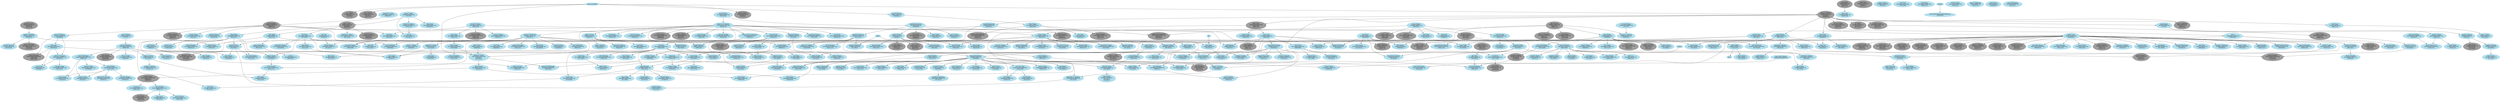 # $FreeBSD$

# This file is meant to list all FreeBSD src committers and describe the
# mentor-mentee relationships between them.
# The graphical output can be generated from this file with the following
# command:
# $ dot -T png -o file.png committers-src.dot
#
# The dot binary is part of the graphics/graphviz port.

digraph src {

# Node definitions follow this example:
#
#   foo [label="Foo Bar\nfoo@FreeBSD.org\n????/??/??"]
#
# ????/??/?? is the date when the commit bit was obtained, usually the one you
# can find in git logs for the access file in the internal/admin branch.
# Use YYYY/MM/DD format.
#
# For returned commit bits, the node definition will follow this example:
#
#   foo [label="Foo Bar\nfoo@FreeBSD.org\n????/??/??\n????/??/??"]
#
# The first date is the same as for an active committer, the second date is
# the date when the commit bit has been returned. Again, check git logs.

node [color=grey62, style=filled, bgcolor=black];

# Alumni go here.. Try to keep things sorted.

alm [label="Andrew Moore\nalm@FreeBSD.org\n1993/06/12\n????/??/??"]
anholt [label="Eric Anholt\nanholt@FreeBSD.org\n2002/04/22\n2008/08/07"]
archie [label="Archie Cobbs\narchie@FreeBSD.org\n1998/11/06\n2006/06/09"]
arr [label="Andrew R. Reiter\narr@FreeBSD.org\n2001/11/02\n2005/05/25"]
arun [label="Arun Sharma\narun@FreeBSD.org\n2003/03/06\n2006/12/16"]
asmodai [label="Jeroen Ruigrok\nasmodai@FreeBSD.org\n1999/12/16\n2001/11/16"]
benjsc [label="Benjamin Close\nbenjsc@FreeBSD.org\n2007/02/09\n2010/09/15"]
billf [label="Bill Fumerola\nbillf@FreeBSD.org\n1998/11/11\n2008/11/10"]
bmah [label="Bruce A. Mah\nbmah@FreeBSD.org\n2002/01/29\n2009/09/13"]
bmilekic [label="Bosko Milekic\nbmilekic@FreeBSD.org\n2000/09/21\n2008/11/10"]
bushman [label="Michael Bushkov\nbushman@FreeBSD.org\n2007/03/10\n2010/04/29"]
carl [label="Carl Delsey\ncarl@FreeBSD.org\n2013/01/14\n2014/03/06"]
ceri [label="Ceri Davies\nceri@FreeBSD.org\n2006/11/07\n2012/03/07"]
cjc [label="Crist J. Clark\ncjc@FreeBSD.org\n2001/06/01\n2006/12/29"]
davidxu [label="David Xu\ndavidxu@FreeBSD.org\n2002/09/02\n2014/04/14"]
dds [label="Diomidis Spinellis\ndds@FreeBSD.org\n2003/06/20\n2010/09/22"]
dhartmei [label="Daniel Hartmeier\ndhartmei@FreeBSD.org\n2004/04/06\n2008/12/08"]
dmlb [label="Duncan Barclay\ndmlb@FreeBSD.org\n2001/12/14\n2008/11/10"]
dougb [label="Doug Barton\ndougb@FreeBSD.org\n2000/10/26\n2012/10/08"]
eik [label="Oliver Eikemeier\neik@FreeBSD.org\n2004/05/20\n2008/11/10"]
furuta [label="Atsushi Furuta\nfuruta@FreeBSD.org\n2000/06/21\n2003/03/08"]
gj [label="Gary L. Jennejohn\ngj@FreeBSD.org\n1994/??/??\n2006/04/28"]
groudier [label="Gerard Roudier\ngroudier@FreeBSD.org\n1999/12/30\n2006/04/06"]
jake [label="Jake Burkholder\njake@FreeBSD.org\n2000/05/16\n2008/11/10"]
jayanth [label="Jayanth Vijayaraghavan\njayanth@FreeBSD.org\n2000/05/08\n2008/11/10"]
jb [label="John Birrell\njb@FreeBSD.org\n1997/03/27\n2009/12/15"]
jdp [label="John Polstra\njdp@FreeBSD.org\n1995/12/07\n2008/02/26"]
jedgar [label="Chris D. Faulhaber\njedgar@FreeBSD.org\n1999/12/15\n2006/04/07"]
jkh [label="Jordan K. Hubbard\njkh@FreeBSD.org\n1993/06/12\n2008/06/13"]
jlemon [label="Jonathan Lemon\njlemon@FreeBSD.org\n1997/08/14\n2008/11/10"]
joe [label="Josef Karthauser\njoe@FreeBSD.org\n1999/10/22\n2008/08/10"]
jtc [label="J.T. Conklin\njtc@FreeBSD.org\n1993/06/12\n????/??/??"]
kargl [label="Steven G. Kargl\nkargl@FreeBSD.org\n2011/01/17\n2015/06/28"]
kbyanc [label="Kelly Yancey\nkbyanc@FreeBSD.org\n2000/07/11\n2006/07/25"]
keichii [label="Michael Wu\nkeichii@FreeBSD.org\n2001/03/07\n2006/04/28"]
linimon [label="Mark Linimon\nlinimon@FreeBSD.org\n2006/09/30\n2008/05/04"]
lulf [label="Ulf Lilleengen\nlulf@FreeBSD.org\n2007/10/24\n2012/01/19"]
mb [label="Maxim Bolotin\nmb@FreeBSD.org\n2000/04/06\n2003/03/08"]
marks [label="Mark Santcroos\nmarks@FreeBSD.org\n2004/03/18\n2008/09/29"]
mike [label="Mike Barcroft\nmike@FreeBSD.org\n2001/07/17\n2006/04/28"]
msmith [label="Mike Smith\nmsmith@FreeBSD.org\n1996/10/22\n2003/12/15"]
murray [label="Murray Stokely\nmurray@FreeBSD.org\n2000/04/05\n2010/07/25"]
mux [label="Maxime Henrion\nmux@FreeBSD.org\n2002/03/03\n2011/06/22"]
nate [label="Nate Willams\nnate@FreeBSD.org\n1993/06/12\n2003/12/15"]
njl [label="Nate Lawson\nnjl@FreeBSD.org\n2002/08/07\n2008/02/16"]
non [label="Noriaki Mitsnaga\nnon@FreeBSD.org\n2000/06/19\n2007/03/06"]
onoe [label="Atsushi Onoe\nonoe@FreeBSD.org\n2000/07/21\n2008/11/10"]
rafan [label="Rong-En Fan\nrafan@FreeBSD.org\n2007/01/31\n2012/07/23"]
randi [label="Randi Harper\nrandi@FreeBSD.org\n2010/04/20\n2012/05/10"]
rink [label="Rink Springer\nrink@FreeBSD.org\n2006/01/16\n2010/11/04"]
robert [label="Robert Drehmel\nrobert@FreeBSD.org\n2001/08/23\n2006/05/13"]
sah [label="Sam Hopkins\nsah@FreeBSD.org\n2004/12/15\n2008/11/10"]
shafeeq [label="Shafeeq Sinnamohideen\nshafeeq@FreeBSD.org\n2000/06/19\n2006/04/06"]
sheldonh [label="Sheldon Hearn\nsheldonh@FreeBSD.org\n1999/06/14\n2006/05/13"]
shiba [label="Takeshi Shibagaki\nshiba@FreeBSD.org\n2000/06/19\n2008/11/10"]
shin [label="Yoshinobu Inoue\nshin@FreeBSD.org\n1999/07/29\n2003/03/08"]
snb [label="Nick Barkas\nsnb@FreeBSD.org\n2009/05/05\n2010/11/04"]
tmm [label="Thomas Moestl\ntmm@FreeBSD.org\n2001/03/07\n2006/07/12"]
toshi [label="Toshihiko Arai\ntoshi@FreeBSD.org\n2000/07/06\n2003/03/08"]
tshiozak [label="Takuya SHIOZAKI\ntshiozak@FreeBSD.org\n2001/04/25\n2003/03/08"]
uch [label="UCHIYAMA Yasushi\nuch@FreeBSD.org\n2000/06/21\n2002/04/24"]
wilko [label="Wilko Bulte\nwilko@FreeBSD.org\n2000/01/13\n2013/01/17"]
yar [label="Yar Tikhiy\nyar@FreeBSD.org\n2001/03/25\n2012/05/23"]
zack [label="Zack Kirsch\nzack@FreeBSD.org\n2010/11/05\n2012/09/08"]


node [color=lightblue2, style=filled, bgcolor=black];

# Current src committers go here. Try to keep things sorted.

ache [label="Andrey Chernov\nache@FreeBSD.org\n1993/10/31"]
achim [label="Achim Leubner\nachim@FreeBSD.org\n2013/01/23"]
adrian [label="Adrian Chadd\nadrian@FreeBSD.org\n2000/07/03"]
ae [label="Andrey V. Elsukov\nae@FreeBSD.org\n2010/06/03"]
akiyama [label="Shunsuke Akiyama\nakiyama@FreeBSD.org\n2000/06/19"]
alc [label="Alan Cox\nalc@FreeBSD.org\n1999/02/23"]
alfredo [label="Alfredo Dal'Ava Junior\nalfredo@FreeBSD.org\n2020/01/27"]
allanjude [label="Allan Jude\nallanjude@FreeBSD.org\n2015/07/30"]
ambrisko [label="Doug Ambrisko\nambrisko@FreeBSD.org\n2001/12/19"]
anchie [label="Ana Kukec\nanchie@FreeBSD.org\n2010/04/14"]
andre [label="Andre Oppermann\nandre@FreeBSD.org\n2003/11/12"]
andreast [label="Andreas Tobler\nandreast@FreeBSD.org\n2010/09/05"]
andrew [label="Andrew Turner\nandrew@FreeBSD.org\n2010/07/19"]
antoine [label="Antoine Brodin\nantoine@FreeBSD.org\n2008/02/03"]
araujo [label="Marcelo Araujo\naraujo@FreeBSD.org\n2015/08/04"]
arichardson [label="Alex Richardson\narichardson@FreeBSD.org\n2017/10/30"]
ariff [label="Ariff Abdullah\nariff@FreeBSD.org\n2005/11/14"]
art [label="Artem Belevich\nart@FreeBSD.org\n2011/03/29"]
arybchik [label="Andrew Rybchenko\narybchik@FreeBSD.org\n2014/10/12"]
asiciliano [label="Alfonso S. Siciliano\nasiciliano@FreeBSD.org\n2022/02/09"]
asomers [label="Alan Somers\nasomers@FreeBSD.org\n2013/04/24"]
avg [label="Andriy Gapon\navg@FreeBSD.org\n2009/02/18"]
avos [label="Andriy Voskoboinyk\navos@FreeBSD.org\n2015/09/24"]
badger [label="Eric Badger\nbadger@FreeBSD.org\n2016/07/01"]
bapt [label="Baptiste Daroussin\nbapt@FreeBSD.org\n2011/12/23"]
bcran [label="Rebecca Cran\nbcran@FreeBSD.org\n2010/01/29"]
bde [label="Bruce Evans\nbde@FreeBSD.org\n1994/08/20"]
bdragon [label="Brandon Bergren\nbdragon@FreeBSD.org\n2019/05/31"]
bdrewery [label="Bryan Drewery\nbdrewery@FreeBSD.org\n2013/12/14"]
benl [label="Ben Laurie\nbenl@FreeBSD.org\n2011/05/18"]
benno [label="Benno Rice\nbenno@FreeBSD.org\n2000/11/02"]
bms [label="Bruce M Simpson\nbms@FreeBSD.org\n2003/08/06"]
br [label="Ruslan Bukin\nbr@FreeBSD.org\n2013/09/02"]
brian [label="Brian Somers\nbrian@FreeBSD.org\n1996/12/16"]
brooks [label="Brooks Davis\nbrooks@FreeBSD.org\n2001/06/21"]
brueffer [label="Christian Brueffer\nbrueffer@FreeBSD.org\n2006/02/28"]
bruno [label="Bruno Ducrot\nbruno@FreeBSD.org\n2005/07/18"]
bryanv [label="Bryan Venteicher\nbryanv@FreeBSD.org\n2012/11/03"]
bschmidt [label="Bernhard Schmidt\nbschmidt@FreeBSD.org\n2010/02/06"]
bwidawsk [label="Ben Widawsky\nbwidawsk@FreeBSD.org\n2018/07/05"]
bz [label="Bjoern A. Zeeb\nbz@FreeBSD.org\n2004/07/27"]
cem [label="Conrad Meyer\ncem@FreeBSD.org\n2015/07/05"]
chuck [label="Chuck Tuffli\nchuck@FreeBSD.org\n2017/09/06"]
cognet [label="Olivier Houchard\ncognet@FreeBSD.org\n2002/10/09"]
cokane [label="Coleman Kane\ncokane@FreeBSD.org\n2000/06/19"]
corvink [label="Corvin Köhne\ncorvink@FreeBSD.org\n2022/11/02"]
cperciva [label="Colin Percival\ncperciva@FreeBSD.org\n2004/01/20"]
csjp [label="Christian S.J. Peron\ncsjp@FreeBSD.org\n2004/05/04"]
cy [label="Cy Schubert\ncy@FreeBSD.org\n2013/04/23"]
dab [label="David Bright\ndab@FreeBSD.org\n2016/10/24"]
das [label="David Schultz\ndas@FreeBSD.org\n2003/02/21"]
davide [label="Davide Italiano\ndavide@FreeBSD.org\n2012/01/27"]
dchagin [label="Dmitry Chagin\ndchagin@FreeBSD.org\n2009/02/28"]
def [label="Konrad Witaszczyk\ndef@FreeBSD.org\n2016/11/02"]
delphij [label="Xin Li\ndelphij@FreeBSD.org\n2004/09/14"]
des [label="Dag-Erling Smorgrav\ndes@FreeBSD.org\n1998/04/03"]
dexuan [label="Dexuan Cui\ndexuan@FreeBSD.org\n2016/10/24"]
dfr [label="Doug Rabson\ndfr@FreeBSD.org\n????/??/??"]
dg [label="David Greenman\ndg@FreeBSD.org\n1993/06/14"]
dim [label="Dimitry Andric\ndim@FreeBSD.org\n2010/08/30"]
donner [label="Lutz Donnerhacke\ndonner@FreeBSD.org\n2021/01/14"]
dougm [label="Doug Moore\ndougm@FreeBSD.org\n2019/04/30"]
dsl [label="Dmitry Salychev\ndsl@FreeBSD.org\n2022/07/02"]
dteske [label="Devin Teske\ndteske@FreeBSD.org\n2012/04/10"]
dumbbell [label="Jean-Sebastien Pedron\ndumbbell@FreeBSD.org\n2004/11/29"]
dwmalone [label="David Malone\ndwmalone@FreeBSD.org\n2000/07/11"]
eadler [label="Eitan Adler\neadler@FreeBSD.org\n2012/01/18"]
ed [label="Ed Schouten\ned@FreeBSD.org\n2008/05/22"]
edavis [label="Eric Davis\nedavis@FreeBSD.org\n2013/10/09"]
edwin [label="Edwin Groothuis\nedwin@FreeBSD.org\n2007/06/25"]
eivind [label="Eivind Eklund\neivind@FreeBSD.org\n1997/02/02"]
emaste [label="Ed Maste\nemaste@FreeBSD.org\n2005/10/04"]
emax [label="Maksim Yevmenkin\nemax@FreeBSD.org\n2003/10/12"]
eri [label="Ermal Luci\neri@FreeBSD.org\n2008/06/11"]
erj [label="Eric Joyner\nerj@FreeBSD.org\n2014/12/14"]
eugen [label="Eugene Grosbein\neugen@FreeBSD.org\n2017/09/19"]
fabient [label="Fabien Thomas\nfabient@FreeBSD.org\n2009/03/16"]
fanf [label="Tony Finch\nfanf@FreeBSD.org\n2002/05/05"]
fjoe [label="Max Khon\nfjoe@FreeBSD.org\n2001/08/06"]
flz [label="Florent Thoumie\nflz@FreeBSD.org\n2006/03/30"]
freqlabs [label="Ryan Moeller\nfreqlabs@FreeBSD.org\n2020/02/10"]
fsu [label="Fedor Uporov\nfsu@FreeBSD.org\n2017/08/28"]
gabor [label="Gabor Kovesdan\ngabor@FreeBSD.org\n2010/02/02"]
gad [label="Garance A. Drosehn\ngad@FreeBSD.org\n2000/10/27"]
gallatin [label="Andrew Gallatin\ngallatin@FreeBSD.org\n1999/01/15"]
ganbold [label="Ganbold Tsagaankhuu\nganbold@FreeBSD.org\n2013/12/18"]
gavin [label="Gavin Atkinson\ngavin@FreeBSD.org\n2009/12/07"]
gibbs [label="Justin T. Gibbs\ngibbs@FreeBSD.org\n????/??/??"]
gjb [label="Glen Barber\ngjb@FreeBSD.org\n2013/06/04"]
gleb [label="Gleb Kurtsou\ngleb@FreeBSD.org\n2011/09/19"]
glebius [label="Gleb Smirnoff\nglebius@FreeBSD.org\n2004/07/14"]
gnn [label="George V. Neville-Neil\ngnn@FreeBSD.org\n2004/10/11"]
gordon [label="Gordon Tetlow\ngordon@FreeBSD.org\n2002/05/17"]
grehan [label="Peter Grehan\ngrehan@FreeBSD.org\n2002/08/08"]
grog [label="Greg Lehey\ngrog@FreeBSD.org\n1998/08/30"]
gshapiro [label="Gregory Shapiro\ngshapiro@FreeBSD.org\n2000/07/12"]
harti [label="Hartmut Brandt\nharti@FreeBSD.org\n2003/01/29"]
hiren [label="Hiren Panchasara\nhiren@FreeBSD.org\n2013/04/12"]
hmp [label="Hiten Pandya\nhmp@FreeBSD.org\n2004/03/23"]
hselasky [label="Hans Petter Selasky\nhselasky@FreeBSD.org\n"]
ian [label="Ian Lepore\nian@FreeBSD.org\n2013/01/07"]
iedowse [label="Ian Dowse\niedowse@FreeBSD.org\n2000/12/01"]
imp [label="Warner Losh\nimp@FreeBSD.org\n1996/09/20"]
ivoras [label="Ivan Voras\nivoras@FreeBSD.org\n2008/06/10"]
jah [label="Jason A. Harmening\njah@FreeBSD.org\n2015/03/08"]
jamie [label="Jamie Gritton\njamie@FreeBSD.org\n2009/01/28"]
jasone [label="Jason Evans\njasone@FreeBSD.org\n1999/03/03"]
jceel [label="Jakub Klama\njceel@FreeBSD.org\n2011/09/25"]
jch [label="Julien Charbon\njch@FreeBSD.org\n2014/09/24"]
jchandra [label="Jayachandran C.\njchandra@FreeBSD.org\n2010/05/19"]
jeb [label="Jeb Cramer\njeb@FreeBSD.org\n2018/01/25"]
jeff [label="Jeff Roberson\njeff@FreeBSD.org\n2002/02/21"]
jh [label="Jaakko Heinonen\njh@FreeBSD.org\n2009/10/02"]
jhb [label="John Baldwin\njhb@FreeBSD.org\n1999/08/23"]
jhibbits [label="Justin Hibbits\njhibbits@FreeBSD.org\n2011/11/30"]
jilles [label="Jilles Tjoelker\njilles@FreeBSD.org\n2009/05/22"]
jimharris [label="Jim Harris\njimharris@FreeBSD.org\n2011/12/09"]
jinmei [label="JINMEI Tatuya\njinmei@FreeBSD.org\n2007/03/17"]
jkim [label="Jung-uk Kim\njkim@FreeBSD.org\n2005/07/06"]
jkoshy [label="A. Joseph Koshy\njkoshy@FreeBSD.org\n1998/05/13"]
jlh [label="Jeremie Le Hen\njlh@FreeBSD.org\n2012/04/22"]
jls [label="Jordan Sissel\njls@FreeBSD.org\n2006/12/06"]
jmcneill [label="Jared McNeill\njmcneill@FreeBSD.org\n2016/02/24"]
jmg [label="John-Mark Gurney\njmg@FreeBSD.org\n1997/02/13"]
jmmv [label="Julio Merino\njmmv@FreeBSD.org\n2013/11/02"]
joerg [label="Joerg Wunsch\njoerg@FreeBSD.org\n1993/11/14"]
johalun [label="Johannes Lundberg\njohalun@FreeBSD.org\n2019/01/19"]
jon [label="Jonathan Chen\njon@FreeBSD.org\n2000/10/17"]
jonathan [label="Jonathan Anderson\njonathan@FreeBSD.org\n2010/10/07"]
jpaetzel [label="Josh Paetzel\njpaetzel@FreeBSD.org\n2011/01/21"]
jtl [label="Jonathan T. Looney\njtl@FreeBSD.org\n2015/10/26"]
julian [label="Julian Elischer\njulian@FreeBSD.org\n1993/04/19"]
jwd [label="John De Boskey\njwd@FreeBSD.org\n2000/05/19"]
kaiw [label="Kai Wang\nkaiw@FreeBSD.org\n2007/09/26"]
kaktus [label="Pawel Biernacki\nkaktus@FreeBSD.org\n2019/09/26"]
kan [label="Alexander Kabaev\nkan@FreeBSD.org\n2002/07/21"]
karels [label="Mike Karels\nkarels@FreeBSD.org\n2016/06/09"]
kd [label="Kornel Dulęba\nkd@FreeBSD.org\n2022/06/22"]
ken [label="Ken Merry\nken@FreeBSD.org\n1998/09/08"]
kensmith [label="Ken Smith\nkensmith@FreeBSD.org\n2004/01/23"]
kevans [label="Kyle Evans\nkevans@FreeBSD.org\n2017/06/20"]
kevlo [label="Kevin Lo\nkevlo@FreeBSD.org\n2006/07/23"]
khng [label="Ka Ho Ng\nkhng@FreeBSD.org\n2021/03/15"]
kib [label="Konstantin Belousov\nkib@FreeBSD.org\n2006/06/03"]
kibab [label="Ilya Bakulin\nkibab@FreeBSD.org\n2017/09/02"]
kmacy [label="Kip Macy\nkmacy@FreeBSD.org\n2005/06/01"]
kp [label="Kristof Provost\nkp@FreeBSD.org\n2015/03/22"]
landonf [label="Landon Fuller\nlandonf@FreeBSD.org\n2016/05/31"]
le [label="Lukas Ertl\nle@FreeBSD.org\n2004/02/02"]
leitao [label="Breno Leitao\nleitao@FreeBSD.org\n2018/05/22"]
lidl [label="Kurt Lidl\nlidl@FreeBSD.org\n2015/10/21"]
loos [label="Luiz Otavio O Souza\nloos@FreeBSD.org\n2013/07/03"]
lstewart [label="Lawrence Stewart\nlstewart@FreeBSD.org\n2008/10/06"]
luporl [label="Leandro Lupori\nluporl@FreeBSD.org\n2018/05/21"]
lwhsu [label="Li-Wen Hsu\nlwhsu@FreeBSD.org\n2018/08/09"]
manu [label="Emmanuel Vadot\nmanu@FreeBSD.org\n2016/04/24"]
marcel [label="Marcel Moolenaar\nmarcel@FreeBSD.org\n1999/07/03"]
marius [label="Marius Strobl\nmarius@FreeBSD.org\n2004/04/17"]
markj [label="Mark Johnston\nmarkj@FreeBSD.org\n2012/12/18"]
markm [label="Mark Murray\nmarkm@FreeBSD.org\n1995/04/24"]
markus [label="Markus Brueffer\nmarkus@FreeBSD.org\n2006/06/01"]
matteo [label="Matteo Riondato\nmatteo@FreeBSD.org\n2006/01/18"]
mav [label="Alexander Motin\nmav@FreeBSD.org\n2007/04/12"]
maxim [label="Maxim Konovalov\nmaxim@FreeBSD.org\n2002/02/07"]
mdf [label="Matthew Fleming\nmdf@FreeBSD.org\n2010/06/04"]
mdodd [label="Matthew N. Dodd\nmdodd@FreeBSD.org\n1999/07/27"]
melifaro [label="Alexander V. Chernikov\nmelifaro@FreeBSD.org\n2011/10/04"]
mhorne [label="Mitchell Horne\nmhorne@FreeBSD.org\n2019/03/20"]
miwi [label="Martin Wilke\nmiwi@FreeBSD.org\n2011/02/18\n2018/06/14"]
mizhka [label="Michael Zhilin\nmizhka@FreeBSD.org\n2016/07/19"]
mjacob [label="Matt Jacob\nmjacob@FreeBSD.org\n1997/08/13"]
mjg [label="Mateusz Guzik\nmjg@FreeBSD.org\n2012/06/04"]
mjoras [label="Matt Joras\nmjoras@FreeBSD.org\n2017/07/12"]
mlaier [label="Max Laier\nmlaier@FreeBSD.org\n2004/02/10"]
mmel [label="Michal Meloun\nmmel@FreeBSD.org\n2015/11/01"]
monthadar [label="Monthadar Al Jaberi\nmonthadar@FreeBSD.org\n2012/04/02"]
mp [label="Mark Peek\nmp@FreeBSD.org\n2001/07/27"]
mr [label="Michael Reifenberger\nmr@FreeBSD.org\n2001/09/30"]
mw [label="Marcin Wojtas\nmw@FreeBSD.org\n2017/07/18"]
neel [label="Neel Natu\nneel@FreeBSD.org\n2009/09/20"]
netchild [label="Alexander Leidinger\nnetchild@FreeBSD.org\n2005/03/31"]
ngie [label="Enji Cooper\nngie@FreeBSD.org\n2014/07/27"]
nick [label="Nick O'Brien\nnick@FreeBSD.org\n2020/03/09"]
nork [label="Norikatsu Shigemura\nnork@FreeBSD.org\n2009/06/09"]
np [label="Navdeep Parhar\nnp@FreeBSD.org\n2009/06/05"]
nwhitehorn [label="Nathan Whitehorn\nnwhitehorn@FreeBSD.org\n2008/07/03"]
n_hibma [label="Nick Hibma\nn_hibma@FreeBSD.org\n1998/11/26"]
obrien [label="David E. O'Brien\nobrien@FreeBSD.org\n1996/10/29"]
oh [label="Oskar Holmlund\noh@FreeBSD.org\n2021/04/21"]
olli [label="Oliver Fromme\nolli@FreeBSD.org\n2008/02/14"]
oshogbo [label="Mariusz Zaborski\noshogbo@FreeBSD.org\n2015/04/15"]
peadar [label="Peter Edwards\npeadar@FreeBSD.org\n2004/03/08"]
peter [label="Peter Wemm\npeter@FreeBSD.org\n1995/07/04"]
peterj [label="Peter Jeremy\npeterj@FreeBSD.org\n2012/09/14"]
pfg [label="Pedro Giffuni\npfg@FreeBSD.org\n2011/12/01"]
phil [label="Phil Shafer\nphil@FreeBSD.ogr\n2015/12/30"]
philip [label="Philip Paeps\nphilip@FreeBSD.org\n2004/01/21"]
phk [label="Poul-Henning Kamp\nphk@FreeBSD.org\n1994/02/21"]
pho [label="Peter Holm\npho@FreeBSD.org\n2008/11/16"]
pjd [label="Pawel Jakub Dawidek\npjd@FreeBSD.org\n2004/02/02"]
pkelsey [label="Patrick Kelsey\pkelsey@FreeBSD.org\n2014/05/29"]
pluknet [label="Sergey Kandaurov\npluknet@FreeBSD.org\n2010/10/05"]
ps [label="Paul Saab\nps@FreeBSD.org\n2000/02/23"]
qingli [label="Qing Li\nqingli@FreeBSD.org\n2005/04/13"]
rajeshasp [label="Rajesh Kumar M A\nrajeshasp@FreeBSD.org\n2021/01/27"]
ram [label="Ram Kishore Vegesna\nram@FreeBSD.org\n2018/04/04"]
ray [label="Aleksandr Rybalko\nray@FreeBSD.org\n2011/05/25"]
rdivacky [label="Roman Divacky\nrdivacky@FreeBSD.org\n2008/03/13"]
remko [label="Remko Lodder\nremko@FreeBSD.org\n2007/02/23"]
rew [label="Robert Wing\nrew@FreeBSD.org\n2020/07/23"]
rgrimes [label="Rodney W. Grimes\nrgrimes@FreeBSD.org\n1993/06/12\n2017/03/03"]
rik [label="Roman Kurakin\nrik@FreeBSD.org\n2003/12/18"]
rlibby [label="Ryan Libby\nrlibby@FreeBSD.org\n2017/06/07"]
rmacklem [label="Rick Macklem\nrmacklem@FreeBSD.org\n2009/03/27"]
rmh [label="Robert Millan\nrmh@FreeBSD.org\n2011/09/18"]
rnoland [label="Robert Noland\nrnoland@FreeBSD.org\n2008/09/15"]
roberto [label="Ollivier Robert\nroberto@FreeBSD.org\n1995/02/22"]
rodrigc [label="Craig Rodrigues\nrodrigc@FreeBSD.org\n2005/05/14"]
royger [label="Roger Pau Monne\nroyger@FreeBSD.org\n2013/11/26"]
rpaulo [label="Rui Paulo\nrpaulo@FreeBSD.org\n2007/09/25"]
rpokala [label="Ravi Pokala\nrpokala@FreeBSD.org\n2015/11/19"]
rrs [label="Randall R Stewart\nrrs@FreeBSD.org\n2007/02/08"]
rscheff [label="Richard Scheffenegger\nrscheff@FreeBSD.org\n2020/04/06"]
rse [label="Ralf S. Engelschall\nrse@FreeBSD.org\n1997/07/31"]
rstone [label="Ryan Stone\nrstone@FreeBSD.org\n2010/04/19"]
ru [label="Ruslan Ermilov\nru@FreeBSD.org\n1999/05/27"]
rwatson [label="Robert N. M. Watson\nrwatson@FreeBSD.org\n1999/12/16"]
sam [label="Sam Leffler\nsam@FreeBSD.org\n2002/07/02"]
sanpei [label="MIHIRA Sanpei Yoshiro\nsanpei@FreeBSD.org\n2000/06/19"]
sbruno [label="Sean Bruno\nsbruno@FreeBSD.org\n2008/08/02"]
scf [label="Sean C. Farley\nscf@FreeBSD.org\n2007/06/24"]
schweikh [label="Jens Schweikhardt\nschweikh@FreeBSD.org\n2001/04/06"]
scottl [label="Scott Long\nscottl@FreeBSD.org\n2000/09/28"]
scottph [label="D Scott Phillips\nscottph@FreeBSD.org\n2019/05/28"]
se [label="Stefan Esser\nse@FreeBSD.org\n1994/08/26"]
sephe [label="Sepherosa Ziehau\nsephe@FreeBSD.org\n2007/03/28"]
sepotvin [label="Stephane E. Potvin\nsepotvin@FreeBSD.org\n2007/02/15"]
sgalabov [label="Stanislav Galabov\nsgalabov@FreeBSD.org\n2016/02/24"]
shurd [label="Stephen Hurd\nshurd@FreeBSD.org\n2017/09/02"]
simon [label="Simon L. Nielsen\nsimon@FreeBSD.org\n2006/03/07"]
sjg [label="Simon J. Gerraty\nsjg@FreeBSD.org\n2012/10/23"]
skra [label="Svatopluk Kraus\nskra@FreeBSD.org\n2015/10/28"]
slavash [label="Slava Shwartsman\nslavash@FreeBSD.org\n2018/02/08"]
slm [label="Stephen McConnell\nslm@FreeBSD.org\n2014/05/07"]
smh [label="Steven Hartland\nsmh@FreeBSD.org\n2012/11/12"]
sobomax [label="Maxim Sobolev\nsobomax@FreeBSD.org\n2001/07/25"]
sos [label="Soren Schmidt\nsos@FreeBSD.org\n????/??/??"]
sson [label="Stacey Son\nsson@FreeBSD.org\n2008/07/08"]
stas [label="Stanislav Sedov\nstas@FreeBSD.org\n2008/08/22"]
stevek [label="Stephen J. Kiernan\nstevek@FreeBSD.org\n2016/07/18"]
suz [label="SUZUKI Shinsuke\nsuz@FreeBSD.org\n2002/03/26"]
syrinx [label="Shteryana Shopova\nsyrinx@FreeBSD.org\n2006/10/07"]
takawata [label="Takanori Watanabe\ntakawata@FreeBSD.org\n2000/07/06"]
theraven [label="David Chisnall\ntheraven@FreeBSD.org\n2011/11/11"]
thj [label="Tom Jones\nthj@FreeBSD.org\n2018/04/07"]
thompsa [label="Andrew Thompson\nthompsa@FreeBSD.org\n2005/05/25"]
ticso [label="Bernd Walter\nticso@FreeBSD.org\n2002/01/31"]
tijl [label="Tijl Coosemans\ntijl@FreeBSD.org\n2010/07/16"]
tmunro [label="Thomas Munro\ntmunro@FreeBSD.org\n2018/10/15"]
tsoome [label="Toomas Soome\ntsoome@FreeBSD.org\n2016/08/10"]
trasz [label="Edward Tomasz Napierala\ntrasz@FreeBSD.org\n2008/08/22"]
trhodes [label="Tom Rhodes\ntrhodes@FreeBSD.org\n2002/05/28"]
trociny [label="Mikolaj Golub\ntrociny@FreeBSD.org\n2011/03/10"]
tuexen [label="Michael Tuexen\ntuexen@FreeBSD.org\n2009/06/06"]
tychon [label="Tycho Nightingale\ntychon@FreeBSD.org\n2014/01/21"]
ume [label="Hajimu UMEMOTO\nume@FreeBSD.org\n2000/02/26"]
uqs [label="Ulrich Spoerlein\nuqs@FreeBSD.org\n2010/01/28"]
vangyzen [label="Eric van Gyzen\nvangyzen@FreeBSD.org\n2015/03/08"]
vanhu [label="Yvan Vanhullebus\nvanhu@FreeBSD.org\n2008/07/21"]
versus [label="Konrad Jankowski\nversus@FreeBSD.org\n2008/10/27"]
vmaffione [label="Vincenzo Maffione\nvmaffione@FreeBSD.org\n2018/03/19"]
weongyo [label="Weongyo Jeong\nweongyo@FreeBSD.org\n2007/12/21"]
wes [label="Wes Peters\nwes@FreeBSD.org\n1998/11/25"]
whu [label="Wei Hu\nwhu@FreeBSD.org\n2015/02/11"]
will [label="Will Andrews\nwill@FreeBSD.org\n2000/03/20"]
wkoszek [label="Wojciech A. Koszek\nwkoszek@FreeBSD.org\n2006/02/21"]
wma [label="Wojciech Macek\nwma@FreeBSD.org\n2016/01/18"]
wollman [label="Garrett Wollman\nwollman@FreeBSD.org\n????/??/??"]
wsalamon [label="Wayne Salamon\nwsalamon@FreeBSD.org\n2005/06/25"]
wulf [label="Vladimir Kondratyev\nwulf@FreeBSD.org\n2017/04/27"]
yongari [label="Pyun YongHyeon\nyongari@FreeBSD.org\n2004/08/01"]
yuripv [label="Yuri Pankov\nyuripv@FreeBSD.org\n2018/10/09"]
zbb [label="Zbigniew Bodek\nzbb@FreeBSD.org\n2013/09/02"]
zec [label="Marko Zec\nzec@FreeBSD.org\n2008/06/22"]
zlei [label="Zhenlei Huang\nzlei@FreeBSD.org\n2022/11/02"]
zml [label="Zachary Loafman\nzml@FreeBSD.org\n2009/05/27"]
zont [label="Andrey Zonov\nzont@FreeBSD.org\n2012/08/21"]

# Pseudo target representing rev 1.1 of commit.allow
day1 [label="Birth of FreeBSD"]

# Here are the mentor/mentee relationships.
# Group together all the mentees for a particular mentor.
# Keep the list sorted by mentor login.

day1 -> jtc
day1 -> jkh
day1 -> nate
day1 -> rgrimes
day1 -> alm
day1 -> dg

adrian -> avos
adrian -> jmcneill
adrian -> landonf
adrian -> lidl
adrian -> loos
adrian -> mizhka
adrian -> monthadar
adrian -> ray
adrian -> rmh
adrian -> sephe
adrian -> sgalabov

ae -> melifaro

allanjude -> rew
allanjude -> tmunro
allanjude -> tsoome

alc -> davide

andre -> qingli

andrew -> manu

anholt -> jkim

araujo -> miwi

avg -> art
avg -> eugen
avg -> pluknet
avg -> smh

bapt -> allanjude
bapt -> araujo
bapt -> asiciliano
bapt -> bdrewery
bapt -> wulf

bde -> rgrimes

benno -> grehan

billf -> dougb
billf -> gad
billf -> jedgar
billf -> jhb
billf -> shafeeq
billf -> will

bmilekic -> csjp

bms -> dhartmei
bms -> mlaier
bms -> thompsa

brian -> joe

brooks -> bushman
brooks -> jamie
brooks -> theraven
brooks -> arichardson

bz -> anchie
bz -> jamie
bz -> syrinx
bz -> dsl

cognet -> br
cognet -> jceel
cognet -> kevlo
cognet -> ian
cognet -> manu
cognet -> mw
cognet -> wkoszek
cognet -> wma
cognet -> zbb

cperciva -> eadler
cperciva -> flz
cperciva -> randi
cperciva -> simon

csjp -> bushman

das -> kargl
das -> rodrigc

delphij -> gabor
delphij -> rafan
delphij -> sephe

des -> anholt
des -> hmp
des -> mike
des -> olli
des -> ru
des -> bapt

dds -> versus

dfr -> gallatin
dfr -> zml

dg -> peter

dim -> theraven

dwmalone -> fanf
dwmalone -> peadar
dwmalone -> snb

eadler -> bcran

ed -> dim
ed -> gavin
ed -> jilles
ed -> rdivacky
ed -> uqs

eivind -> des
eivind -> rwatson

emaste -> achim
emaste -> bwidawsk
emaste -> dteske
emaste -> kd
emaste -> kevans
emaste -> lwhsu
emaste -> markj
emaste -> ngie
emaste -> rstone
emaste -> scottph

emax -> markus

erj -> jeb

fjoe -> versus

gallatin -> ticso
gallatin -> rajeshasp

gavin -> versus

gibbs -> mjacob
gibbs -> njl
gibbs -> royger
gibbs -> whu

glebius -> cy
glebius -> mav

gnn -> arybchik
gnn -> davide
gnn -> erj
gnn -> ivoras
gnn -> jinmei
gnn -> jkoshy
gnn -> jtl
gnn -> karels
gnn -> kp
gnn -> lstewart
gnn -> np
gnn -> rrs
gnn -> vanhu

gonzo -> jmcneill
gonzo -> wulf

grehan -> bryanv
grehan -> rgrimes

grog -> edwin
grog -> le
grog -> peterj

hselasky -> slavash

imp -> akiyama
imp -> ambrisko
imp -> andrew
imp -> bmah
imp -> bruno
imp -> chuck
imp -> dmlb
imp -> emax
imp -> furuta
imp -> joe
imp -> johalun
imp -> jon
imp -> keichii
imp -> kibab
imp -> mb
imp -> mr
imp -> neel
imp -> non
imp -> nork
imp -> onoe
imp -> remko
imp -> rik
imp -> rink
imp -> sanpei
imp -> shiba
imp -> takawata
imp -> toshi
imp -> tsoome
imp -> uch

jake -> bms
jake -> gordon
jake -> harti
jake -> jeff
jake -> kmacy
jake -> robert
jake -> yongari

jb -> sson

jdp -> fjoe

jfv -> erj

jhb -> arr
jhb -> avg
jhb -> jch
jhb -> jeff
jhb -> kbyanc
jhb -> peterj
jhb -> pfg
jhb -> rnoland
jhb -> rpokala
jhb -> arichardson
jhb -> scottph

jhibbits -> alfredo
jhibbits -> bdragon
jhibbits -> leitao
jhibbits -> luporl

jimharris -> carl

jkh -> dfr
jkh -> gj
jkh -> grog
jkh -> imp
jkh -> jlemon
jkh -> joerg
jkh -> jwd
jkh -> msmith
jkh -> murray
jkh -> phk
jkh -> wes
jkh -> yar

jkoshy -> kaiw
jkoshy -> fabient
jkoshy -> rstone

jlemon -> bmilekic
jlemon -> brooks

jmallett -> pkelsey

jmmv -> ngie

joerg -> brian
joerg -> eik
joerg -> jmg
joerg -> le
joerg -> netchild
joerg -> schweikh

jtl -> ngie
jtl -> thj

julian -> glebius
julian -> davidxu
julian -> archie
julian -> adrian
julian -> zec
julian -> mp

kan -> kib

ken -> asomers
ken -> chuck
ken -> ram
ken -> slm
ken -> will

kevans -> rew

kib -> ae
kib -> badger
kib -> dchagin
kib -> dougm
kib -> gjb
kib -> jah
kib -> jlh
kib -> jpaetzel
kib -> kaktus
kib -> lulf
kib -> melifaro
kib -> mmel
kib -> pho
kib -> pluknet
kib -> rdivacky
kib -> rmacklem
kib -> rmh
kib -> skra
kib -> slavash
kib -> stas
kib -> tijl
kib -> trociny
kib -> vangyzen
kib -> yuripv
kib -> zont

kmacy -> lstewart

kp -> donner
kp -> nick
kp -> zlei

lwhsu -> khng

manu -> corvink
manu -> oh

marcel -> allanjude
marcel -> art
marcel -> arun
marcel -> marius
marcel -> nwhitehorn
marcel -> sjg

markj -> cem
markj -> dougm
markj -> lwhsu
markj -> mhorne
markj -> rlibby

markm -> jasone
markm -> sheldonh

mav -> ae
mav -> eugen
mav -> freqlabs
mav -> ram

mdf -> gleb

mdodd -> jake

melifaro -> zlei

mike -> das

mjg -> kaktus
mjg -> tmunro

mlaier -> benjsc
mlaier -> dhartmei
mlaier -> thompsa
mlaier -> eri

mmacy -> freqlabs

msmith -> cokane
msmith -> jasone
msmith -> scottl

murray -> delphij

mux -> cognet
mux -> dumbbell

mw -> kd

netchild -> ariff

njl -> marks
njl -> philip
njl -> rpaulo
njl -> sepotvin

nwhitehorn -> andreast
nwhitehorn -> jhibbits
nwhitehorn -> leitao
nwhitehorn -> luporl

obrien -> benno
obrien -> groudier
obrien -> gshapiro
obrien -> kan
obrien -> sam

pfg -> pstef
pfg -> fsu

peter -> asmodai
peter -> jayanth
peter -> ps

philip -> benl
philip -> donner
philip -> ed
philip -> jls
philip -> khng
philip -> matteo
philip -> uqs
philip -> kp
philip -> nick

phk -> jkoshy
phk -> mux
phk -> rgrimes

pjd -> def
pjd -> kib
pjd -> lulf
pjd -> oshogbo
pjd -> smh
pjd -> trociny

rgrimes -> markm
rgrimes -> rscheff

rmacklem -> jwd

royger -> whu

rpaulo -> avg
rpaulo -> bschmidt
rpaulo -> dim
rpaulo -> jmmv
rpaulo -> lidl
rpaulo -> ngie

rrs -> bcran
rrs -> jchandra
rrs -> tuexen

rstone -> markj
rstone -> mjoras

ru -> ceri
ru -> cjc
ru -> eik
ru -> maxim
ru -> sobomax

rwatson -> adrian
rwatson -> antoine
rwatson -> bmah
rwatson -> brueffer
rwatson -> bz
rwatson -> cperciva
rwatson -> emaste
rwatson -> gnn
rwatson -> jh
rwatson -> jonathan
rwatson -> kensmith
rwatson -> kmacy
rwatson -> linimon
rwatson -> rmacklem
rwatson -> shafeeq
rwatson -> tmm
rwatson -> trasz
rwatson -> trhodes
rwatson -> wsalamon

rodrigc -> araujo

sam -> andre
sam -> benjsc
sam -> sephe

sbruno -> hiren
sbruno -> jeb
sbruno -> jimharris
sbruno -> shurd

schweikh -> dds

scottl -> achim
scottl -> jimharris
scottl -> pjd
scottl -> sah
scottl -> sbruno
scottl -> scottph
scottl -> slm
scottl -> yongari

sephe -> dexuan

sheldonh -> dwmalone
sheldonh -> iedowse

shin -> ume

simon -> benl

sjg -> phil
sjg -> stevek

sos -> marcel

stas -> ganbold

theraven -> phil

thompsa -> weongyo
thompsa -> eri

trasz -> jh
trasz -> mjg

tuexen -> rscheff

ume -> jinmei
ume -> suz
ume -> tshiozak

vangyzen -> badger
vangyzen -> dab

vmaffione -> rajeshasp

wes -> scf

wkoszek -> jceel

wollman -> gad

zml -> mdf
zml -> zack

}
